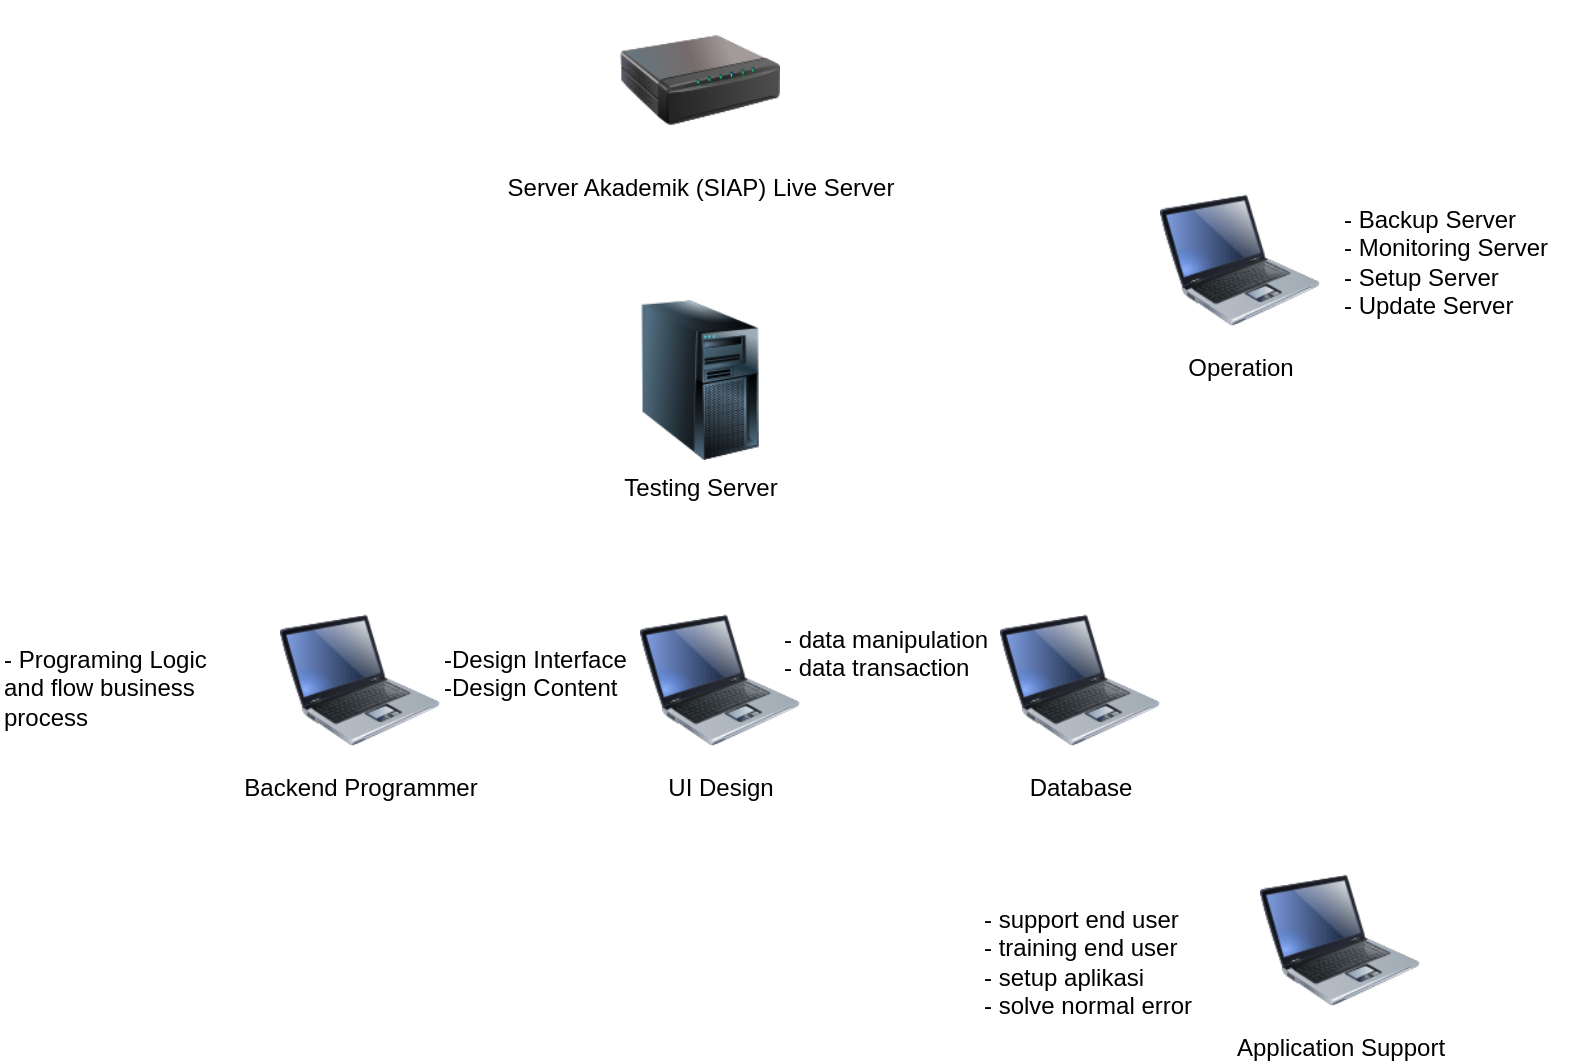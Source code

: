 <mxfile version="10.8.6" type="github"><diagram id="0EcSEiEdXZaX5DQBENyV" name="Page-1"><mxGraphModel dx="1394" dy="785" grid="1" gridSize="10" guides="1" tooltips="1" connect="1" arrows="1" fold="1" page="1" pageScale="1" pageWidth="850" pageHeight="1100" math="0" shadow="0"><root><mxCell id="0"/><mxCell id="1" parent="0"/><mxCell id="cspi_iPfJwo-2pY6t5Of-1" value="Server Akademik (SIAP) Live Server&lt;br&gt;&lt;br&gt;" style="image;html=1;labelBackgroundColor=#ffffff;image=img/lib/clip_art/networking/Print_Server_128x128.png" vertex="1" parent="1"><mxGeometry x="350" y="70" width="80" height="80" as="geometry"/></mxCell><mxCell id="cspi_iPfJwo-2pY6t5Of-3" value="Testing Server" style="image;html=1;labelBackgroundColor=#ffffff;image=img/lib/clip_art/computers/Server_Tower_128x128.png" vertex="1" parent="1"><mxGeometry x="350" y="220" width="80" height="80" as="geometry"/></mxCell><mxCell id="cspi_iPfJwo-2pY6t5Of-5" value="Backend Programmer" style="image;html=1;labelBackgroundColor=#ffffff;image=img/lib/clip_art/computers/Laptop_128x128.png" vertex="1" parent="1"><mxGeometry x="180" y="370" width="80" height="80" as="geometry"/></mxCell><mxCell id="cspi_iPfJwo-2pY6t5Of-6" value="UI Design" style="image;html=1;labelBackgroundColor=#ffffff;image=img/lib/clip_art/computers/Laptop_128x128.png" vertex="1" parent="1"><mxGeometry x="360" y="370" width="80" height="80" as="geometry"/></mxCell><mxCell id="cspi_iPfJwo-2pY6t5Of-10" value="Database" style="image;html=1;labelBackgroundColor=#ffffff;image=img/lib/clip_art/computers/Laptop_128x128.png" vertex="1" parent="1"><mxGeometry x="540" y="370" width="80" height="80" as="geometry"/></mxCell><mxCell id="cspi_iPfJwo-2pY6t5Of-11" value="Operation" style="image;html=1;labelBackgroundColor=#ffffff;image=img/lib/clip_art/computers/Laptop_128x128.png" vertex="1" parent="1"><mxGeometry x="620" y="160" width="80" height="80" as="geometry"/></mxCell><mxCell id="cspi_iPfJwo-2pY6t5Of-12" value="Application Support" style="image;html=1;labelBackgroundColor=#ffffff;image=img/lib/clip_art/computers/Laptop_128x128.png" vertex="1" parent="1"><mxGeometry x="670" y="500" width="80" height="80" as="geometry"/></mxCell><mxCell id="cspi_iPfJwo-2pY6t5Of-13" value="- Backup Server&lt;br&gt;- Monitoring Server&lt;br&gt;- Setup Server&lt;br&gt;- Update Server&lt;br&gt;" style="text;html=1;resizable=0;points=[];autosize=1;align=left;verticalAlign=top;spacingTop=-4;" vertex="1" parent="1"><mxGeometry x="710" y="170" width="120" height="60" as="geometry"/></mxCell><mxCell id="cspi_iPfJwo-2pY6t5Of-14" value="- support end user&lt;br&gt;- training end user&lt;br&gt;- setup aplikasi&lt;br&gt;- solve normal error&lt;br&gt;" style="text;html=1;resizable=0;points=[];autosize=1;align=left;verticalAlign=top;spacingTop=-4;" vertex="1" parent="1"><mxGeometry x="530" y="520" width="120" height="60" as="geometry"/></mxCell><mxCell id="cspi_iPfJwo-2pY6t5Of-15" value="- Programing Logic&lt;br&gt;and flow business&lt;br&gt;process&lt;br&gt;&lt;br&gt;" style="text;html=1;resizable=0;points=[];autosize=1;align=left;verticalAlign=top;spacingTop=-4;" vertex="1" parent="1"><mxGeometry x="40" y="390" width="120" height="60" as="geometry"/></mxCell><mxCell id="cspi_iPfJwo-2pY6t5Of-16" value="-Design Interface&lt;br&gt;-Design Content&lt;br&gt;" style="text;html=1;resizable=0;points=[];autosize=1;align=left;verticalAlign=top;spacingTop=-4;" vertex="1" parent="1"><mxGeometry x="260" y="390" width="110" height="30" as="geometry"/></mxCell><mxCell id="cspi_iPfJwo-2pY6t5Of-17" value="- data manipulation&lt;br&gt;- data transaction&lt;br&gt;" style="text;html=1;resizable=0;points=[];autosize=1;align=left;verticalAlign=top;spacingTop=-4;" vertex="1" parent="1"><mxGeometry x="430" y="380" width="120" height="30" as="geometry"/></mxCell></root></mxGraphModel></diagram></mxfile>